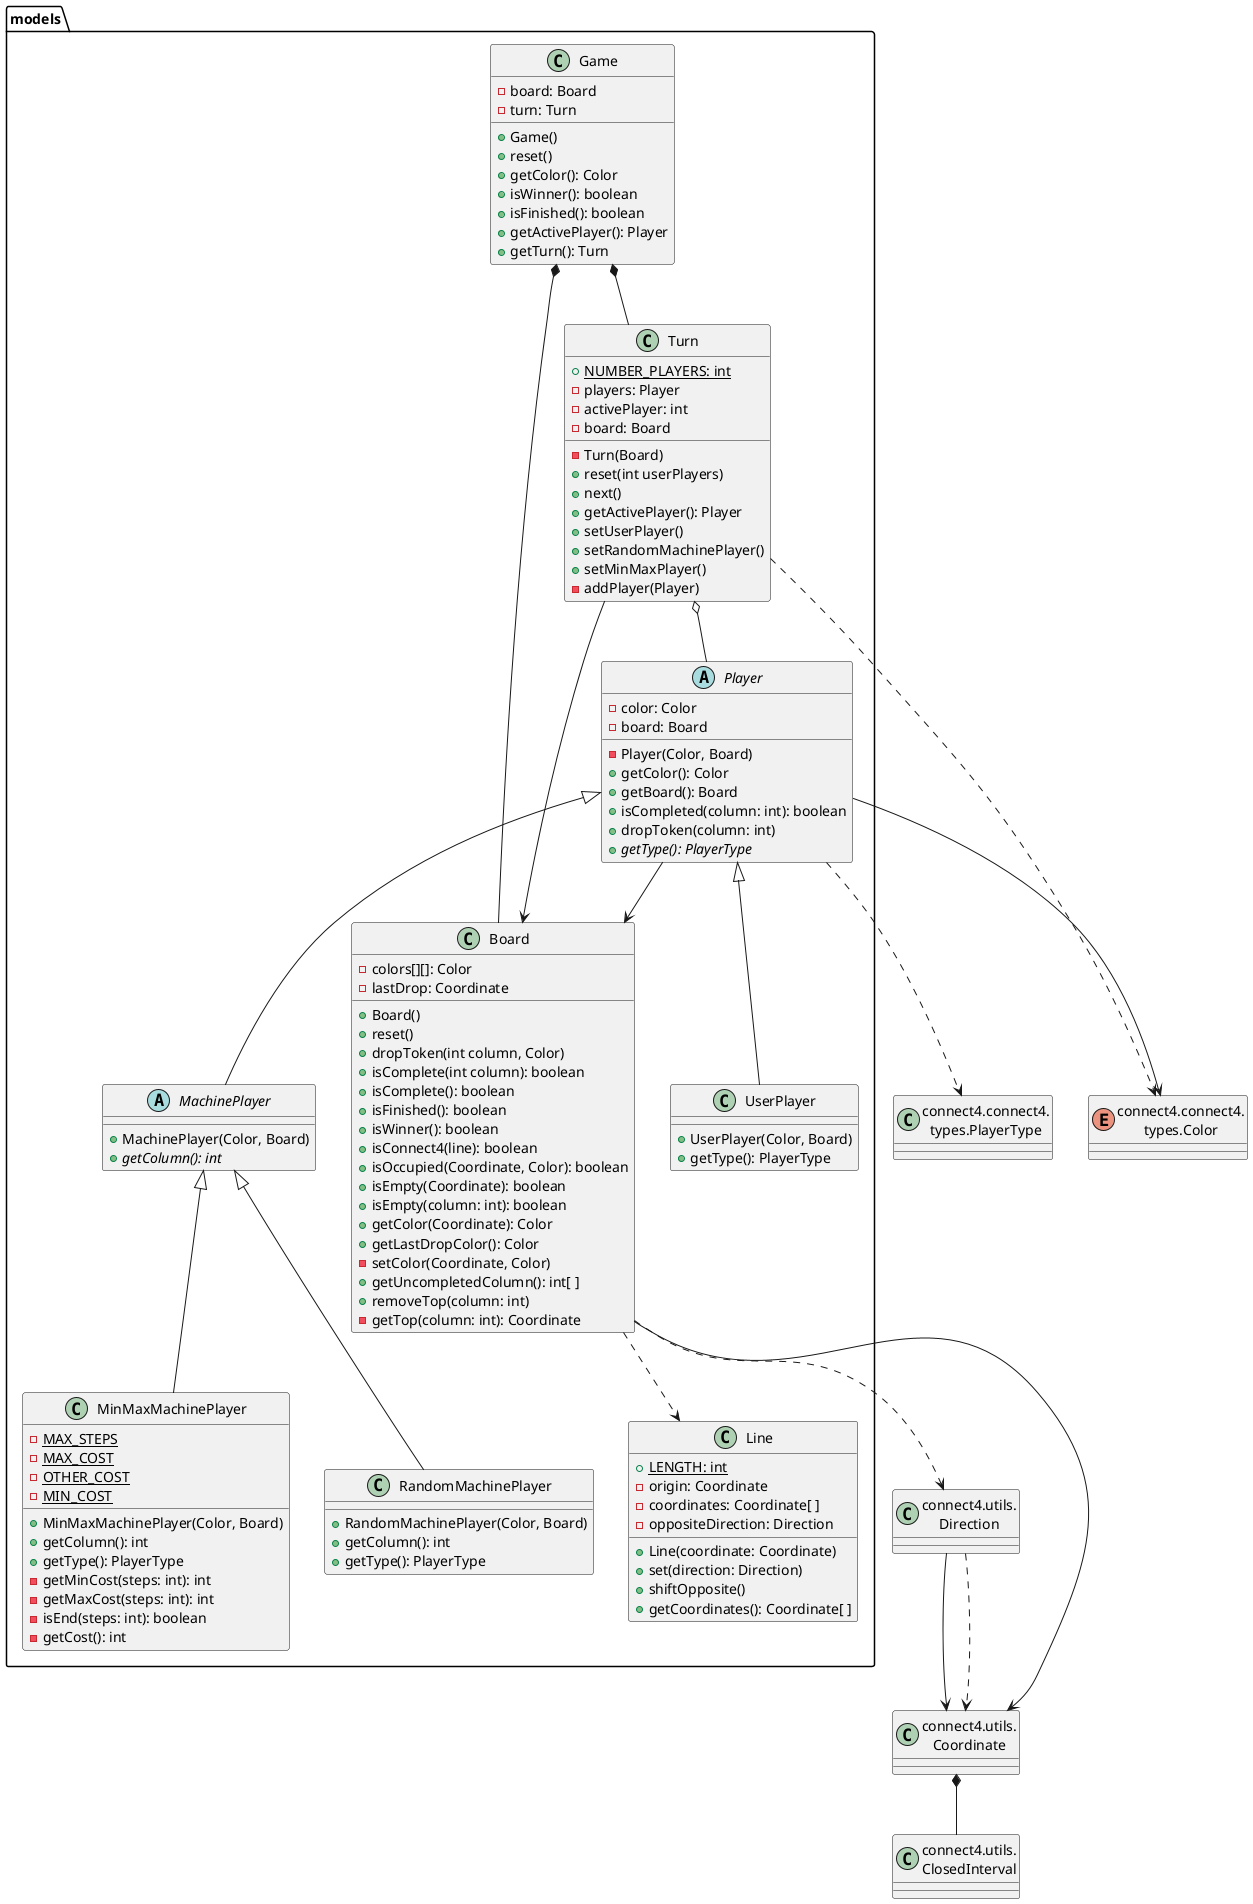 @startuml connect4.connect4.models

class models.Game
class models.Board
class models.Turn
class models.Line
abstract class models.Player
class models.UserPlayer
abstract class models.MachinePlayer
class models.RandomMachinePlayer
class models.MinMaxMachinePlayer

Game *-- Board
Game *-- Turn
Turn --> Board
Turn o-- Player
Player --> Board
Player <|-- UserPlayer
Player <|-- MachinePlayer
MachinePlayer <|-- RandomMachinePlayer
MachinePlayer <|-- MinMaxMachinePlayer
Board ..> Line

enum Color as "connect4.connect4.\ntypes.Color"
class Direction as "connect4.utils.\nDirection"
class Coordinate as "connect4.utils.\nCoordinate"
class Coordinate as "connect4.utils.\nCoordinate"
class ClosedInterval as "connect4.utils.\nClosedInterval"
class PlayerType as "connect4.connect4.\ntypes.PlayerType"

Player ..> PlayerType
Turn ..> Color
Player --> Color
Board --> Coordinate
Board ..> Direction
Direction --> Coordinate
Direction ..> Coordinate
Coordinate *-- ClosedInterval

Game : -board: Board
Game : -turn: Turn
Game : +Game()
Game : +reset()
Game : +getColor(): Color
Game : +isWinner(): boolean
Game : +isFinished(): boolean
Game : +getActivePlayer(): Player
Game : +getTurn(): Turn

Turn : {static} +NUMBER_PLAYERS: int
Turn : -players: Player
Turn : -activePlayer: int
Turn : -board: Board
Turn : -Turn(Board)
Turn : +reset(int userPlayers)
Turn : +next()
Turn : +getActivePlayer(): Player
Turn : +setUserPlayer()
Turn : +setRandomMachinePlayer()
Turn : +setMinMaxPlayer()
Turn : -addPlayer(Player)

Player : -color: Color
Player : -board: Board
Player : -Player(Color, Board)
Player : +getColor(): Color
Player : +getBoard(): Board
Player : +isCompleted(column: int): boolean
Player : +dropToken(column: int)
Player : +{abstract}getType(): PlayerType

UserPlayer : +UserPlayer(Color, Board)
UserPlayer : +getType(): PlayerType

MachinePlayer : +MachinePlayer(Color, Board)
MachinePlayer : +{abstract}getColumn(): int

RandomMachinePlayer : +RandomMachinePlayer(Color, Board)
RandomMachinePlayer : +getColumn(): int
RandomMachinePlayer : +getType(): PlayerType

MinMaxMachinePlayer : {static} -MAX_STEPS
MinMaxMachinePlayer : {static} -MAX_COST
MinMaxMachinePlayer : {static} -OTHER_COST
MinMaxMachinePlayer : {static} -MIN_COST
MinMaxMachinePlayer : +MinMaxMachinePlayer(Color, Board)
MinMaxMachinePlayer : +getColumn(): int
MinMaxMachinePlayer : +getType(): PlayerType
MinMaxMachinePlayer : -getMinCost(steps: int): int
MinMaxMachinePlayer : -getMaxCost(steps: int): int
MinMaxMachinePlayer : -isEnd(steps: int): boolean
MinMaxMachinePlayer : -getCost(): int

Board : -colors[][]: Color
Board : -lastDrop: Coordinate
Board : +Board()
Board : +reset()
Board : +dropToken(int column, Color)
Board : +isComplete(int column): boolean
Board : +isComplete(): boolean
Board : +isFinished(): boolean
Board : +isWinner(): boolean
Board : +isConnect4(line): boolean
Board : +isOccupied(Coordinate, Color): boolean
Board : +isEmpty(Coordinate): boolean
Board : +isEmpty(column: int): boolean
Board : +getColor(Coordinate): Color
Board : +getLastDropColor(): Color
Board : -setColor(Coordinate, Color)
Board : +getUncompletedColumn(): int[ ]
Board : +removeTop(column: int)
Board : -getTop(column: int): Coordinate


Line : {static} +LENGTH: int
Line : -origin: Coordinate
Line : -coordinates: Coordinate[ ]
Line : -oppositeDirection: Direction
Line : +Line(coordinate: Coordinate)
Line : +set(direction: Direction)
Line : +shiftOpposite()
Line : +getCoordinates(): Coordinate[ ]

@enduml